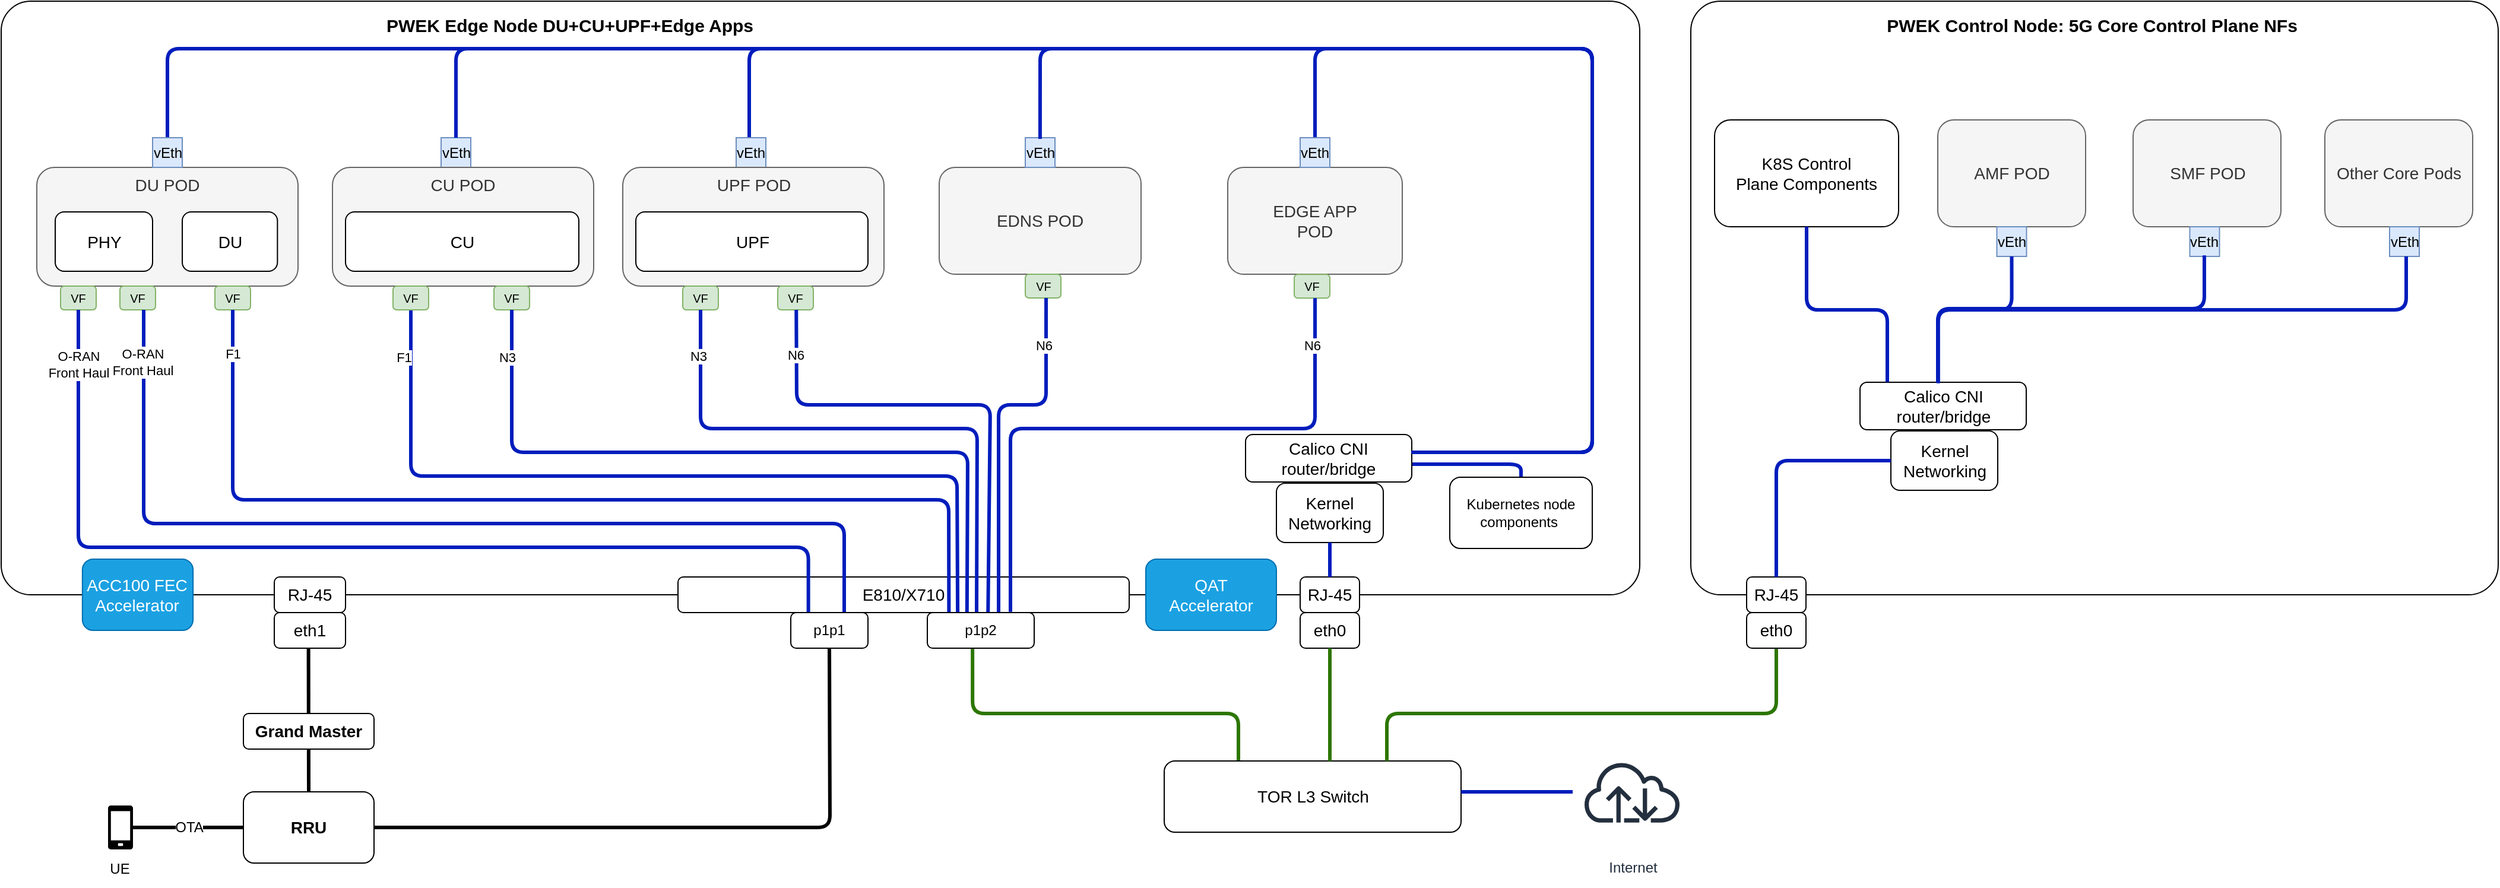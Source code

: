 <mxfile version="20.0.2" type="device"><diagram id="FZH89OPV1URuSBOvsEJ9" name="Page-1"><mxGraphModel dx="2497" dy="-251" grid="1" gridSize="10" guides="1" tooltips="1" connect="1" arrows="1" fold="1" page="0" pageScale="1" pageWidth="850" pageHeight="1100" math="0" shadow="0"><root><mxCell id="0"/><mxCell id="1" parent="0"/><mxCell id="tF18ghRwfAUilyW4hajr-1" value="" style="rounded=1;whiteSpace=wrap;html=1;verticalAlign=top;fontSize=13;arcSize=5;" parent="1" vertex="1"><mxGeometry x="-610" y="1280" width="1380" height="500" as="geometry"/></mxCell><mxCell id="V8k-NkwLHBpVEHWcrVRd-5" value="&lt;span style=&quot;font-size: 14px&quot;&gt;E810/X710&lt;/span&gt;" style="rounded=1;whiteSpace=wrap;html=1;" parent="1" vertex="1"><mxGeometry x="-40" y="1765" width="380" height="30" as="geometry"/></mxCell><mxCell id="tF18ghRwfAUilyW4hajr-2" value="PWEK Edge Node DU+CU+UPF+Edge Apps" style="text;html=1;strokeColor=none;fillColor=none;align=center;verticalAlign=middle;whiteSpace=wrap;rounded=0;fontSize=15;fontStyle=1" parent="1" vertex="1"><mxGeometry x="-296" y="1290" width="330" height="20" as="geometry"/></mxCell><mxCell id="tF18ghRwfAUilyW4hajr-3" value="&lt;span style=&quot;font-size: 14px&quot;&gt;RJ-45&lt;/span&gt;" style="rounded=1;whiteSpace=wrap;html=1;" parent="1" vertex="1"><mxGeometry x="-380" y="1765" width="60" height="30" as="geometry"/></mxCell><mxCell id="tF18ghRwfAUilyW4hajr-4" value="EDNS POD" style="rounded=1;whiteSpace=wrap;html=1;fontSize=14;fillColor=#f5f5f5;strokeColor=#666666;verticalAlign=middle;fontColor=#333333;" parent="1" vertex="1"><mxGeometry x="180" y="1420" width="170" height="90" as="geometry"/></mxCell><mxCell id="tF18ghRwfAUilyW4hajr-5" value="EDGE APP&lt;br&gt;POD" style="rounded=1;whiteSpace=wrap;html=1;fontSize=14;fillColor=#f5f5f5;strokeColor=#666666;verticalAlign=middle;fontColor=#333333;" parent="1" vertex="1"><mxGeometry x="423" y="1420" width="147" height="90" as="geometry"/></mxCell><mxCell id="tF18ghRwfAUilyW4hajr-6" value="&lt;font style=&quot;font-size: 14px&quot;&gt;&lt;span&gt;&lt;span style=&quot;font-weight: normal&quot;&gt;QAT&lt;br&gt;Accelerator&lt;/span&gt;&lt;br&gt;&lt;/span&gt;&lt;/font&gt;" style="rounded=1;whiteSpace=wrap;html=1;fillColor=#1ba1e2;strokeColor=#006EAF;fontColor=#ffffff;fontStyle=1" parent="1" vertex="1"><mxGeometry x="354" y="1750" width="110" height="60" as="geometry"/></mxCell><mxCell id="tF18ghRwfAUilyW4hajr-7" value="&lt;font style=&quot;font-size: 14px&quot;&gt;ACC100 FEC&lt;br&gt;Accelerator&lt;br&gt;&lt;/font&gt;" style="rounded=1;whiteSpace=wrap;html=1;fillColor=#1ba1e2;strokeColor=#006EAF;fontColor=#ffffff;" parent="1" vertex="1"><mxGeometry x="-541.58" y="1750" width="93.16" height="60" as="geometry"/></mxCell><mxCell id="tF18ghRwfAUilyW4hajr-8" value="&lt;font style=&quot;font-size: 14px&quot;&gt;&lt;span style=&quot;font-weight: normal&quot;&gt;Kernel Networking&lt;/span&gt;&lt;/font&gt;" style="rounded=1;whiteSpace=wrap;html=1;fontStyle=1" parent="1" vertex="1"><mxGeometry x="464" y="1686" width="90" height="50" as="geometry"/></mxCell><mxCell id="tF18ghRwfAUilyW4hajr-9" style="edgeStyle=orthogonalEdgeStyle;rounded=1;orthogonalLoop=1;jettySize=auto;html=1;entryX=0.5;entryY=1;entryDx=0;entryDy=0;endArrow=none;endFill=0;strokeWidth=3;fillColor=#0050ef;strokeColor=#001DBC;" parent="1" source="tF18ghRwfAUilyW4hajr-15" target="tF18ghRwfAUilyW4hajr-31" edge="1"><mxGeometry relative="1" as="geometry"><Array as="points"><mxPoint x="730" y="1660"/><mxPoint x="730" y="1320"/><mxPoint x="20" y="1320"/><mxPoint x="20" y="1420"/></Array></mxGeometry></mxCell><mxCell id="tF18ghRwfAUilyW4hajr-11" style="edgeStyle=orthogonalEdgeStyle;rounded=1;orthogonalLoop=1;jettySize=auto;html=1;entryX=0.5;entryY=0;entryDx=0;entryDy=0;endArrow=none;endFill=0;strokeWidth=3;fillColor=#0050ef;strokeColor=#001DBC;" parent="1" source="tF18ghRwfAUilyW4hajr-15" target="tF18ghRwfAUilyW4hajr-32" edge="1"><mxGeometry relative="1" as="geometry"><Array as="points"><mxPoint x="730" y="1660"/><mxPoint x="730" y="1320"/><mxPoint x="496" y="1320"/></Array></mxGeometry></mxCell><mxCell id="tF18ghRwfAUilyW4hajr-12" style="edgeStyle=orthogonalEdgeStyle;rounded=1;orthogonalLoop=1;jettySize=auto;html=1;entryX=0.5;entryY=0;entryDx=0;entryDy=0;endArrow=none;endFill=0;strokeWidth=3;fillColor=#0050ef;strokeColor=#001DBC;" parent="1" source="tF18ghRwfAUilyW4hajr-15" target="tF18ghRwfAUilyW4hajr-33" edge="1"><mxGeometry relative="1" as="geometry"><Array as="points"><mxPoint x="730" y="1660"/><mxPoint x="730" y="1320"/><mxPoint x="-470" y="1320"/></Array></mxGeometry></mxCell><mxCell id="tF18ghRwfAUilyW4hajr-13" style="edgeStyle=orthogonalEdgeStyle;rounded=1;orthogonalLoop=1;jettySize=auto;html=1;strokeWidth=3;endArrow=none;endFill=0;fillColor=#0050ef;strokeColor=#001DBC;entryX=0.5;entryY=0;entryDx=0;entryDy=0;" parent="1" source="tF18ghRwfAUilyW4hajr-15" target="tF18ghRwfAUilyW4hajr-35" edge="1"><mxGeometry relative="1" as="geometry"><Array as="points"><mxPoint x="670" y="1670"/></Array></mxGeometry></mxCell><mxCell id="tF18ghRwfAUilyW4hajr-15" value="&lt;font style=&quot;font-size: 14px&quot;&gt;Calico CNI&lt;br&gt;router/bridge&lt;br&gt;&lt;/font&gt;" style="rounded=1;whiteSpace=wrap;html=1;" parent="1" vertex="1"><mxGeometry x="438" y="1645" width="140" height="40" as="geometry"/></mxCell><mxCell id="tF18ghRwfAUilyW4hajr-16" value="" style="endArrow=none;html=1;strokeWidth=3;fontColor=#050505;entryX=0.5;entryY=0;entryDx=0;entryDy=0;fillColor=#a20025;strokeColor=#000000;exitX=0.48;exitY=1.007;exitDx=0;exitDy=0;exitPerimeter=0;" parent="1" source="tF18ghRwfAUilyW4hajr-55" target="tF18ghRwfAUilyW4hajr-84" edge="1"><mxGeometry width="50" height="50" relative="1" as="geometry"><mxPoint x="-171" y="2060" as="sourcePoint"/><mxPoint x="-355" y="2020" as="targetPoint"/><Array as="points"/></mxGeometry></mxCell><mxCell id="tF18ghRwfAUilyW4hajr-17" value="&lt;font style=&quot;font-size: 14px&quot;&gt;RJ-45&lt;br&gt;&lt;/font&gt;" style="rounded=1;whiteSpace=wrap;html=1;" parent="1" vertex="1"><mxGeometry x="484" y="1765" width="50" height="30" as="geometry"/></mxCell><mxCell id="tF18ghRwfAUilyW4hajr-19" style="edgeStyle=orthogonalEdgeStyle;rounded=1;orthogonalLoop=1;jettySize=auto;html=1;entryX=0.25;entryY=0;entryDx=0;entryDy=0;endArrow=none;endFill=0;strokeWidth=3;fillColor=#60a917;strokeColor=#2D7600;exitX=0.423;exitY=0.982;exitDx=0;exitDy=0;exitPerimeter=0;" parent="1" source="V8k-NkwLHBpVEHWcrVRd-10" target="tF18ghRwfAUilyW4hajr-28" edge="1"><mxGeometry relative="1" as="geometry"><Array as="points"><mxPoint x="208" y="1880"/><mxPoint x="432" y="1880"/></Array></mxGeometry></mxCell><mxCell id="tF18ghRwfAUilyW4hajr-20" value="DU POD" style="rounded=1;whiteSpace=wrap;html=1;fontSize=14;fillColor=#f5f5f5;strokeColor=#666666;verticalAlign=top;fontColor=#333333;horizontal=1;" parent="1" vertex="1"><mxGeometry x="-580" y="1420" width="220" height="100" as="geometry"/></mxCell><mxCell id="tF18ghRwfAUilyW4hajr-21" value="PHY" style="rounded=1;whiteSpace=wrap;html=1;fontSize=14;verticalAlign=middle;" parent="1" vertex="1"><mxGeometry x="-564.5" y="1457.5" width="82" height="50" as="geometry"/></mxCell><mxCell id="tF18ghRwfAUilyW4hajr-22" value="DU" style="rounded=1;whiteSpace=wrap;html=1;fontSize=14;verticalAlign=middle;" parent="1" vertex="1"><mxGeometry x="-457.5" y="1457.5" width="80.16" height="50" as="geometry"/></mxCell><mxCell id="tF18ghRwfAUilyW4hajr-23" value="&lt;font style=&quot;font-size: 10px&quot;&gt;VF&lt;/font&gt;" style="rounded=1;whiteSpace=wrap;html=1;fillColor=#d5e8d4;strokeColor=#82b366;" parent="1" vertex="1"><mxGeometry x="-430" y="1520" width="30" height="20" as="geometry"/></mxCell><mxCell id="tF18ghRwfAUilyW4hajr-24" value="&lt;font style=&quot;font-size: 10px&quot;&gt;VF&lt;/font&gt;" style="rounded=1;whiteSpace=wrap;html=1;fillColor=#d5e8d4;strokeColor=#82b366;" parent="1" vertex="1"><mxGeometry x="-510" y="1520" width="30" height="20" as="geometry"/></mxCell><mxCell id="tF18ghRwfAUilyW4hajr-25" value="" style="endArrow=none;html=1;strokeColor=#001DBC;strokeWidth=3;fontColor=#050505;entryX=0.5;entryY=1;entryDx=0;entryDy=0;fillColor=#60a917;exitX=0.202;exitY=0.019;exitDx=0;exitDy=0;exitPerimeter=0;" parent="1" source="V8k-NkwLHBpVEHWcrVRd-10" target="tF18ghRwfAUilyW4hajr-23" edge="1"><mxGeometry width="50" height="50" relative="1" as="geometry"><mxPoint x="-202" y="1810" as="sourcePoint"/><mxPoint x="-535.46" y="1528.1" as="targetPoint"/><Array as="points"><mxPoint x="188" y="1700"/><mxPoint x="-415" y="1700"/></Array></mxGeometry></mxCell><mxCell id="tF18ghRwfAUilyW4hajr-26" value="" style="endArrow=none;html=1;strokeColor=#001DBC;strokeWidth=3;fontColor=#050505;entryX=0.5;entryY=1;entryDx=0;entryDy=0;fillColor=#60a917;exitX=0.284;exitY=0.077;exitDx=0;exitDy=0;exitPerimeter=0;" parent="1" source="V8k-NkwLHBpVEHWcrVRd-10" target="tF18ghRwfAUilyW4hajr-39" edge="1"><mxGeometry width="50" height="50" relative="1" as="geometry"><mxPoint x="-190" y="1810" as="sourcePoint"/><mxPoint x="-258.5" y="1540" as="targetPoint"/><Array as="points"><mxPoint x="195" y="1680"/><mxPoint x="-265" y="1680"/><mxPoint x="-265" y="1620"/></Array></mxGeometry></mxCell><mxCell id="tF18ghRwfAUilyW4hajr-27" value="F1" style="edgeLabel;html=1;align=center;verticalAlign=middle;resizable=0;points=[];" parent="tF18ghRwfAUilyW4hajr-26" vertex="1" connectable="0"><mxGeometry x="0.041" y="1" relative="1" as="geometry"><mxPoint x="-210" y="-101" as="offset"/></mxGeometry></mxCell><mxCell id="tF18ghRwfAUilyW4hajr-28" value="&lt;span style=&quot;font-size: 14px&quot;&gt;TOR L3 Switch&lt;/span&gt;" style="rounded=1;whiteSpace=wrap;html=1;" parent="1" vertex="1"><mxGeometry x="369.5" y="1920" width="250" height="60" as="geometry"/></mxCell><mxCell id="tF18ghRwfAUilyW4hajr-29" value="&lt;font style=&quot;font-size: 10px&quot;&gt;VF&lt;/font&gt;" style="rounded=1;whiteSpace=wrap;html=1;fillColor=#d5e8d4;strokeColor=#82b366;" parent="1" vertex="1"><mxGeometry x="-560" y="1520" width="30" height="20" as="geometry"/></mxCell><mxCell id="tF18ghRwfAUilyW4hajr-30" value="vEth" style="whiteSpace=wrap;html=1;aspect=fixed;fillColor=#dae8fc;strokeColor=#6c8ebf;" parent="1" vertex="1"><mxGeometry x="-239.5" y="1395" width="25" height="25" as="geometry"/></mxCell><mxCell id="tF18ghRwfAUilyW4hajr-31" value="vEth" style="whiteSpace=wrap;html=1;aspect=fixed;fillColor=#dae8fc;strokeColor=#6c8ebf;" parent="1" vertex="1"><mxGeometry x="9" y="1395" width="25" height="25" as="geometry"/></mxCell><mxCell id="tF18ghRwfAUilyW4hajr-32" value="vEth" style="whiteSpace=wrap;html=1;aspect=fixed;fillColor=#dae8fc;strokeColor=#6c8ebf;" parent="1" vertex="1"><mxGeometry x="484" y="1395" width="25" height="25" as="geometry"/></mxCell><mxCell id="tF18ghRwfAUilyW4hajr-33" value="vEth" style="whiteSpace=wrap;html=1;aspect=fixed;fillColor=#dae8fc;strokeColor=#6c8ebf;" parent="1" vertex="1"><mxGeometry x="-482.5" y="1395" width="25" height="25" as="geometry"/></mxCell><mxCell id="tF18ghRwfAUilyW4hajr-35" value="Kubernetes node components&amp;nbsp;" style="rounded=1;whiteSpace=wrap;html=1;" parent="1" vertex="1"><mxGeometry x="610" y="1681" width="120" height="60" as="geometry"/></mxCell><mxCell id="tF18ghRwfAUilyW4hajr-36" style="edgeStyle=orthogonalEdgeStyle;rounded=1;orthogonalLoop=1;jettySize=auto;html=1;endArrow=none;endFill=0;strokeWidth=3;fillColor=#0050ef;strokeColor=#001DBC;exitX=0.5;exitY=0;exitDx=0;exitDy=0;" parent="1" source="tF18ghRwfAUilyW4hajr-30" edge="1"><mxGeometry relative="1" as="geometry"><mxPoint x="-93" y="1520" as="sourcePoint"/><mxPoint x="730" y="1350" as="targetPoint"/><Array as="points"><mxPoint x="-227" y="1320"/><mxPoint x="730" y="1320"/></Array></mxGeometry></mxCell><mxCell id="tF18ghRwfAUilyW4hajr-37" value="CU POD" style="rounded=1;whiteSpace=wrap;html=1;fontSize=14;fillColor=#f5f5f5;strokeColor=#666666;verticalAlign=top;fontColor=#333333;horizontal=1;" parent="1" vertex="1"><mxGeometry x="-331" y="1420" width="220" height="100" as="geometry"/></mxCell><mxCell id="tF18ghRwfAUilyW4hajr-38" value="CU" style="rounded=1;whiteSpace=wrap;html=1;fontSize=14;verticalAlign=middle;" parent="1" vertex="1"><mxGeometry x="-320" y="1457.5" width="196.5" height="50" as="geometry"/></mxCell><mxCell id="tF18ghRwfAUilyW4hajr-39" value="&lt;font style=&quot;font-size: 10px&quot;&gt;VF&lt;/font&gt;" style="rounded=1;whiteSpace=wrap;html=1;fillColor=#d5e8d4;strokeColor=#82b366;" parent="1" vertex="1"><mxGeometry x="-280" y="1520" width="30" height="20" as="geometry"/></mxCell><mxCell id="tF18ghRwfAUilyW4hajr-40" value="&lt;font style=&quot;font-size: 10px&quot;&gt;VF&lt;/font&gt;" style="rounded=1;whiteSpace=wrap;html=1;fillColor=#d5e8d4;strokeColor=#82b366;" parent="1" vertex="1"><mxGeometry x="-195" y="1520" width="30" height="20" as="geometry"/></mxCell><mxCell id="tF18ghRwfAUilyW4hajr-41" value="" style="endArrow=none;html=1;strokeColor=#001DBC;strokeWidth=3;fontColor=#050505;entryX=0.5;entryY=1;entryDx=0;entryDy=0;fillColor=#60a917;exitX=0.371;exitY=0.07;exitDx=0;exitDy=0;exitPerimeter=0;" parent="1" source="V8k-NkwLHBpVEHWcrVRd-10" target="tF18ghRwfAUilyW4hajr-40" edge="1"><mxGeometry width="50" height="50" relative="1" as="geometry"><mxPoint x="-170" y="1810" as="sourcePoint"/><mxPoint x="-203.5" y="1540" as="targetPoint"/><Array as="points"><mxPoint x="204" y="1660"/><mxPoint x="-180" y="1660"/></Array></mxGeometry></mxCell><mxCell id="tF18ghRwfAUilyW4hajr-42" value="N3" style="edgeLabel;html=1;align=center;verticalAlign=middle;resizable=0;points=[];" parent="tF18ghRwfAUilyW4hajr-41" vertex="1" connectable="0"><mxGeometry x="0.558" y="2" relative="1" as="geometry"><mxPoint x="-26" y="-82" as="offset"/></mxGeometry></mxCell><mxCell id="tF18ghRwfAUilyW4hajr-43" value="UPF POD" style="rounded=1;whiteSpace=wrap;html=1;fontSize=14;fillColor=#f5f5f5;strokeColor=#666666;verticalAlign=top;fontColor=#333333;horizontal=1;" parent="1" vertex="1"><mxGeometry x="-86.5" y="1420" width="220" height="100" as="geometry"/></mxCell><mxCell id="tF18ghRwfAUilyW4hajr-44" value="UPF" style="rounded=1;whiteSpace=wrap;html=1;fontSize=14;verticalAlign=middle;" parent="1" vertex="1"><mxGeometry x="-75.5" y="1457.5" width="195.5" height="50" as="geometry"/></mxCell><mxCell id="tF18ghRwfAUilyW4hajr-45" value="&lt;font style=&quot;font-size: 10px&quot;&gt;VF&lt;/font&gt;" style="rounded=1;whiteSpace=wrap;html=1;fillColor=#d5e8d4;strokeColor=#82b366;" parent="1" vertex="1"><mxGeometry x="-36" y="1520" width="30" height="20" as="geometry"/></mxCell><mxCell id="tF18ghRwfAUilyW4hajr-46" value="&lt;font style=&quot;font-size: 10px&quot;&gt;VF&lt;/font&gt;" style="rounded=1;whiteSpace=wrap;html=1;fillColor=#d5e8d4;strokeColor=#82b366;" parent="1" vertex="1"><mxGeometry x="44" y="1520" width="30" height="20" as="geometry"/></mxCell><mxCell id="tF18ghRwfAUilyW4hajr-47" value="vEth" style="whiteSpace=wrap;html=1;aspect=fixed;fillColor=#dae8fc;strokeColor=#6c8ebf;" parent="1" vertex="1"><mxGeometry x="252.5" y="1395" width="25" height="25" as="geometry"/></mxCell><mxCell id="tF18ghRwfAUilyW4hajr-48" style="edgeStyle=orthogonalEdgeStyle;rounded=1;orthogonalLoop=1;jettySize=auto;html=1;endArrow=none;endFill=0;strokeWidth=3;fillColor=#0050ef;strokeColor=#001DBC;" parent="1" edge="1"><mxGeometry relative="1" as="geometry"><Array as="points"><mxPoint x="578" y="1660"/><mxPoint x="730" y="1660"/><mxPoint x="730" y="1320"/><mxPoint x="265" y="1320"/></Array><mxPoint x="580" y="1660" as="sourcePoint"/><mxPoint x="264.96" y="1395.96" as="targetPoint"/></mxGeometry></mxCell><mxCell id="tF18ghRwfAUilyW4hajr-49" value="" style="endArrow=none;html=1;strokeColor=#001DBC;strokeWidth=3;fontColor=#050505;entryX=0.5;entryY=1;entryDx=0;entryDy=0;fillColor=#60a917;exitX=0.461;exitY=0.022;exitDx=0;exitDy=0;exitPerimeter=0;" parent="1" source="V8k-NkwLHBpVEHWcrVRd-10" target="tF18ghRwfAUilyW4hajr-45" edge="1"><mxGeometry width="50" height="50" relative="1" as="geometry"><mxPoint x="-150" y="1810" as="sourcePoint"/><mxPoint x="-175" y="1550" as="targetPoint"/><Array as="points"><mxPoint x="212" y="1640"/><mxPoint x="-21" y="1640"/></Array></mxGeometry></mxCell><mxCell id="tF18ghRwfAUilyW4hajr-50" value="N3" style="edgeLabel;html=1;align=center;verticalAlign=middle;resizable=0;points=[];" parent="tF18ghRwfAUilyW4hajr-49" vertex="1" connectable="0"><mxGeometry x="0.754" y="2" relative="1" as="geometry"><mxPoint y="-21" as="offset"/></mxGeometry></mxCell><mxCell id="tF18ghRwfAUilyW4hajr-51" value="" style="endArrow=none;html=1;strokeColor=#001DBC;strokeWidth=3;fontColor=#050505;entryX=0.5;entryY=1;entryDx=0;entryDy=0;fillColor=#60a917;exitX=0.568;exitY=0.03;exitDx=0;exitDy=0;exitPerimeter=0;" parent="1" source="V8k-NkwLHBpVEHWcrVRd-10" edge="1"><mxGeometry width="50" height="50" relative="1" as="geometry"><mxPoint x="-150" y="1810" as="sourcePoint"/><mxPoint x="59.63" y="1540" as="targetPoint"/><Array as="points"><mxPoint x="223" y="1620"/><mxPoint x="60" y="1620"/></Array></mxGeometry></mxCell><mxCell id="tF18ghRwfAUilyW4hajr-52" value="N6" style="edgeLabel;html=1;align=center;verticalAlign=middle;resizable=0;points=[];" parent="tF18ghRwfAUilyW4hajr-51" vertex="1" connectable="0"><mxGeometry x="0.732" y="-2" relative="1" as="geometry"><mxPoint x="-3" y="-18" as="offset"/></mxGeometry></mxCell><mxCell id="tF18ghRwfAUilyW4hajr-55" value="&lt;font style=&quot;font-size: 14px;&quot;&gt;eth1&lt;/font&gt;" style="rounded=1;whiteSpace=wrap;html=1;" parent="1" vertex="1"><mxGeometry x="-380" y="1795" width="60" height="30" as="geometry"/></mxCell><mxCell id="tF18ghRwfAUilyW4hajr-57" style="edgeStyle=orthogonalEdgeStyle;rounded=1;orthogonalLoop=1;jettySize=auto;html=1;entryX=0.228;entryY=0.021;entryDx=0;entryDy=0;endArrow=none;endFill=0;strokeWidth=3;fillColor=#0050ef;strokeColor=#001DBC;exitX=0.5;exitY=1;exitDx=0;exitDy=0;entryPerimeter=0;" parent="1" source="tF18ghRwfAUilyW4hajr-29" target="V8k-NkwLHBpVEHWcrVRd-9" edge="1"><mxGeometry relative="1" as="geometry"><mxPoint x="-526.947" y="1690" as="sourcePoint"/><mxPoint x="-412.99" y="1770" as="targetPoint"/><Array as="points"><mxPoint x="-545" y="1740"/><mxPoint x="70" y="1740"/></Array></mxGeometry></mxCell><mxCell id="tF18ghRwfAUilyW4hajr-58" value="O-RAN&lt;br&gt;Front Haul" style="edgeLabel;html=1;align=center;verticalAlign=middle;resizable=0;points=[];" parent="tF18ghRwfAUilyW4hajr-57" vertex="1" connectable="0"><mxGeometry x="-0.709" y="-2" relative="1" as="geometry"><mxPoint x="2" y="-81" as="offset"/></mxGeometry></mxCell><mxCell id="tF18ghRwfAUilyW4hajr-59" style="edgeStyle=orthogonalEdgeStyle;rounded=1;orthogonalLoop=1;jettySize=auto;html=1;entryX=0.699;entryY=0.037;entryDx=0;entryDy=0;endArrow=none;endFill=0;strokeWidth=3;fillColor=#0050ef;strokeColor=#001DBC;entryPerimeter=0;" parent="1" target="V8k-NkwLHBpVEHWcrVRd-9" edge="1"><mxGeometry relative="1" as="geometry"><mxPoint x="-490" y="1540" as="sourcePoint"/><mxPoint x="-335" y="1810" as="targetPoint"/><Array as="points"><mxPoint x="-490" y="1720"/><mxPoint x="100" y="1720"/><mxPoint x="100" y="1796"/></Array></mxGeometry></mxCell><mxCell id="tF18ghRwfAUilyW4hajr-60" value="O-RAN&lt;br&gt;Front Haul" style="edgeLabel;html=1;align=center;verticalAlign=middle;resizable=0;points=[];" parent="tF18ghRwfAUilyW4hajr-59" vertex="1" connectable="0"><mxGeometry x="-0.585" y="-2" relative="1" as="geometry"><mxPoint x="1" y="-132" as="offset"/></mxGeometry></mxCell><mxCell id="tF18ghRwfAUilyW4hajr-61" value="Internet" style="outlineConnect=0;fontColor=#232F3E;gradientColor=none;strokeColor=#232F3E;fillColor=#ffffff;dashed=0;verticalLabelPosition=bottom;verticalAlign=top;align=center;html=1;fontSize=12;fontStyle=0;aspect=fixed;shape=mxgraph.aws4.resourceIcon;resIcon=mxgraph.aws4.internet;sketch=0;" parent="1" vertex="1"><mxGeometry x="713.5" y="1896" width="100" height="100" as="geometry"/></mxCell><mxCell id="tF18ghRwfAUilyW4hajr-62" value="" style="edgeStyle=orthogonalEdgeStyle;rounded=1;orthogonalLoop=1;jettySize=auto;html=1;endArrow=none;endFill=0;strokeWidth=3;fillColor=#0050ef;strokeColor=#001DBC;" parent="1" source="tF18ghRwfAUilyW4hajr-28" target="tF18ghRwfAUilyW4hajr-61" edge="1"><mxGeometry relative="1" as="geometry"><mxPoint x="619.5" y="1950" as="sourcePoint"/><mxPoint x="863.5" y="1950" as="targetPoint"/><Array as="points"><mxPoint x="633.5" y="1946"/><mxPoint x="633.5" y="1946"/></Array></mxGeometry></mxCell><mxCell id="tF18ghRwfAUilyW4hajr-66" value="" style="rounded=1;whiteSpace=wrap;html=1;verticalAlign=top;fontSize=13;arcSize=5;" parent="1" vertex="1"><mxGeometry x="813" y="1280" width="680" height="500" as="geometry"/></mxCell><mxCell id="tF18ghRwfAUilyW4hajr-67" value="PWEK Control Node: 5G Core Control Plane NFs" style="text;html=1;strokeColor=none;fillColor=none;align=center;verticalAlign=middle;whiteSpace=wrap;rounded=0;fontSize=15;fontStyle=1" parent="1" vertex="1"><mxGeometry x="962.5" y="1290" width="376" height="20" as="geometry"/></mxCell><mxCell id="tF18ghRwfAUilyW4hajr-68" value="AMF POD" style="rounded=1;whiteSpace=wrap;html=1;fontSize=14;fillColor=#f5f5f5;strokeColor=#666666;verticalAlign=middle;fontColor=#333333;" parent="1" vertex="1"><mxGeometry x="1021" y="1380" width="124.5" height="90" as="geometry"/></mxCell><mxCell id="tF18ghRwfAUilyW4hajr-70" value="&lt;font style=&quot;font-size: 14px&quot;&gt;&lt;span style=&quot;font-weight: normal&quot;&gt;Kernel Networking&lt;/span&gt;&lt;/font&gt;" style="rounded=1;whiteSpace=wrap;html=1;fontStyle=1" parent="1" vertex="1"><mxGeometry x="981.5" y="1642" width="90" height="50" as="geometry"/></mxCell><mxCell id="tF18ghRwfAUilyW4hajr-71" value="&lt;font style=&quot;font-size: 14px&quot;&gt;Calico CNI&lt;br&gt;router/bridge&lt;br&gt;&lt;/font&gt;" style="rounded=1;whiteSpace=wrap;html=1;" parent="1" vertex="1"><mxGeometry x="955.5" y="1601" width="140" height="40" as="geometry"/></mxCell><mxCell id="tF18ghRwfAUilyW4hajr-72" value="&lt;font style=&quot;font-size: 14px&quot;&gt;RJ-45&lt;br&gt;&lt;/font&gt;" style="rounded=1;whiteSpace=wrap;html=1;" parent="1" vertex="1"><mxGeometry x="860" y="1765" width="50" height="30" as="geometry"/></mxCell><mxCell id="tF18ghRwfAUilyW4hajr-73" value="K8S Control &lt;br&gt;Plane Components" style="rounded=1;whiteSpace=wrap;html=1;fontSize=14;verticalAlign=middle;" parent="1" vertex="1"><mxGeometry x="833" y="1380" width="155" height="90" as="geometry"/></mxCell><mxCell id="tF18ghRwfAUilyW4hajr-74" value="vEth" style="whiteSpace=wrap;html=1;aspect=fixed;fillColor=#dae8fc;strokeColor=#6c8ebf;" parent="1" vertex="1"><mxGeometry x="1070.75" y="1470" width="25" height="25" as="geometry"/></mxCell><mxCell id="tF18ghRwfAUilyW4hajr-76" value="SMF POD" style="rounded=1;whiteSpace=wrap;html=1;fontSize=14;fillColor=#f5f5f5;strokeColor=#666666;verticalAlign=middle;fontColor=#333333;" parent="1" vertex="1"><mxGeometry x="1185.5" y="1380" width="124.5" height="90" as="geometry"/></mxCell><mxCell id="tF18ghRwfAUilyW4hajr-77" value="Other Core Pods" style="rounded=1;whiteSpace=wrap;html=1;fontSize=14;fillColor=#f5f5f5;strokeColor=#666666;verticalAlign=middle;fontColor=#333333;" parent="1" vertex="1"><mxGeometry x="1347" y="1380" width="124.5" height="90" as="geometry"/></mxCell><mxCell id="tF18ghRwfAUilyW4hajr-78" value="vEth" style="whiteSpace=wrap;html=1;aspect=fixed;fillColor=#dae8fc;strokeColor=#6c8ebf;" parent="1" vertex="1"><mxGeometry x="1233.25" y="1470" width="25" height="25" as="geometry"/></mxCell><mxCell id="tF18ghRwfAUilyW4hajr-79" value="vEth" style="whiteSpace=wrap;html=1;aspect=fixed;fillColor=#dae8fc;strokeColor=#6c8ebf;" parent="1" vertex="1"><mxGeometry x="1401.5" y="1470" width="25" height="25" as="geometry"/></mxCell><mxCell id="tF18ghRwfAUilyW4hajr-80" style="edgeStyle=orthogonalEdgeStyle;rounded=1;orthogonalLoop=1;jettySize=auto;html=1;strokeWidth=3;endArrow=none;endFill=0;fillColor=#0050ef;strokeColor=#001DBC;entryX=0.167;entryY=-0.004;entryDx=0;entryDy=0;exitX=0.5;exitY=1;exitDx=0;exitDy=0;entryPerimeter=0;" parent="1" source="tF18ghRwfAUilyW4hajr-73" target="tF18ghRwfAUilyW4hajr-71" edge="1"><mxGeometry relative="1" as="geometry"><Array as="points"><mxPoint x="910.5" y="1540"/><mxPoint x="978.5" y="1540"/><mxPoint x="978.5" y="1600"/></Array><mxPoint x="864.5" y="1570" as="sourcePoint"/><mxPoint x="956.5" y="1580" as="targetPoint"/></mxGeometry></mxCell><mxCell id="tF18ghRwfAUilyW4hajr-81" style="edgeStyle=orthogonalEdgeStyle;rounded=1;orthogonalLoop=1;jettySize=auto;html=1;strokeWidth=3;endArrow=none;endFill=0;fillColor=#0050ef;strokeColor=#001DBC;entryX=0.471;entryY=0.021;entryDx=0;entryDy=0;exitX=0.5;exitY=1;exitDx=0;exitDy=0;entryPerimeter=0;" parent="1" source="tF18ghRwfAUilyW4hajr-74" target="tF18ghRwfAUilyW4hajr-71" edge="1"><mxGeometry relative="1" as="geometry"><Array as="points"><mxPoint x="1083.5" y="1540"/><mxPoint x="1021.5" y="1540"/></Array><mxPoint x="591.5" y="1650" as="sourcePoint"/><mxPoint x="683.5" y="1660" as="targetPoint"/></mxGeometry></mxCell><mxCell id="tF18ghRwfAUilyW4hajr-82" style="edgeStyle=orthogonalEdgeStyle;rounded=1;orthogonalLoop=1;jettySize=auto;html=1;strokeWidth=3;endArrow=none;endFill=0;fillColor=#0050ef;strokeColor=#001DBC;entryX=0.471;entryY=0.021;entryDx=0;entryDy=0;entryPerimeter=0;" parent="1" edge="1"><mxGeometry relative="1" as="geometry"><Array as="points"><mxPoint x="1245.5" y="1539"/><mxPoint x="1021.5" y="1539"/></Array><mxPoint x="1245.5" y="1494.16" as="sourcePoint"/><mxPoint x="1021.04" y="1600" as="targetPoint"/></mxGeometry></mxCell><mxCell id="tF18ghRwfAUilyW4hajr-83" style="edgeStyle=orthogonalEdgeStyle;rounded=1;orthogonalLoop=1;jettySize=auto;html=1;strokeWidth=3;endArrow=none;endFill=0;fillColor=#0050ef;strokeColor=#001DBC;entryX=0.471;entryY=0.021;entryDx=0;entryDy=0;entryPerimeter=0;" parent="1" edge="1"><mxGeometry relative="1" as="geometry"><Array as="points"><mxPoint x="1415.5" y="1495"/><mxPoint x="1415.5" y="1540"/><mxPoint x="1021.5" y="1540"/></Array><mxPoint x="1415.5" y="1495" as="sourcePoint"/><mxPoint x="1021.04" y="1600.84" as="targetPoint"/></mxGeometry></mxCell><mxCell id="tF18ghRwfAUilyW4hajr-84" value="&lt;font style=&quot;font-size: 14px&quot;&gt;&lt;b&gt;RRU&lt;br&gt;&lt;/b&gt;&lt;/font&gt;" style="rounded=1;whiteSpace=wrap;html=1;" parent="1" vertex="1"><mxGeometry x="-406" y="1946" width="110" height="60" as="geometry"/></mxCell><mxCell id="tF18ghRwfAUilyW4hajr-85" value="&lt;font style=&quot;font-size: 14px&quot;&gt;&lt;b&gt;Grand Master&lt;br&gt;&lt;/b&gt;&lt;/font&gt;" style="rounded=1;whiteSpace=wrap;html=1;" parent="1" vertex="1"><mxGeometry x="-406" y="1880" width="110" height="30" as="geometry"/></mxCell><mxCell id="tF18ghRwfAUilyW4hajr-86" value="" style="endArrow=none;html=1;strokeWidth=3;fontColor=#050505;entryX=1;entryY=0.5;entryDx=0;entryDy=0;fillColor=#a20025;strokeColor=#000000;exitX=0.5;exitY=1;exitDx=0;exitDy=0;" parent="1" source="V8k-NkwLHBpVEHWcrVRd-9" target="tF18ghRwfAUilyW4hajr-84" edge="1"><mxGeometry width="50" height="50" relative="1" as="geometry"><mxPoint x="-343.8" y="1846.71" as="sourcePoint"/><mxPoint x="-345" y="1996.5" as="targetPoint"/><Array as="points"><mxPoint x="88" y="1976"/></Array></mxGeometry></mxCell><mxCell id="tF18ghRwfAUilyW4hajr-87" value="&lt;font style=&quot;font-size: 12px&quot;&gt;OTA&lt;/font&gt;" style="edgeStyle=orthogonalEdgeStyle;rounded=0;orthogonalLoop=1;jettySize=auto;html=1;entryX=0;entryY=0.5;entryDx=0;entryDy=0;endArrow=none;endFill=0;strokeWidth=3;" parent="1" source="tF18ghRwfAUilyW4hajr-88" target="tF18ghRwfAUilyW4hajr-84" edge="1"><mxGeometry relative="1" as="geometry"/></mxCell><mxCell id="tF18ghRwfAUilyW4hajr-88" value="" style="sketch=0;pointerEvents=1;shadow=0;dashed=0;html=1;strokeColor=none;fillColor=#000000;labelPosition=center;verticalLabelPosition=bottom;verticalAlign=top;outlineConnect=0;align=center;shape=mxgraph.office.devices.cell_phone_generic;" parent="1" vertex="1"><mxGeometry x="-520" y="1957.5" width="21" height="37" as="geometry"/></mxCell><mxCell id="tF18ghRwfAUilyW4hajr-89" value="UE" style="text;html=1;strokeColor=none;fillColor=none;align=center;verticalAlign=middle;whiteSpace=wrap;rounded=0;" parent="1" vertex="1"><mxGeometry x="-540" y="1996" width="60" height="30" as="geometry"/></mxCell><mxCell id="tF18ghRwfAUilyW4hajr-91" value="" style="endArrow=none;html=1;strokeWidth=3;fontColor=#050505;fillColor=#a20025;strokeColor=#2D7600;exitX=0.5;exitY=1;exitDx=0;exitDy=0;entryX=0.75;entryY=0;entryDx=0;entryDy=0;" parent="1" source="V8k-NkwLHBpVEHWcrVRd-3" target="tF18ghRwfAUilyW4hajr-28" edge="1"><mxGeometry width="50" height="50" relative="1" as="geometry"><mxPoint x="1095.25" y="1780.0" as="sourcePoint"/><mxPoint x="486" y="1920" as="targetPoint"/><Array as="points"><mxPoint x="885" y="1880"/><mxPoint x="557" y="1880"/></Array></mxGeometry></mxCell><mxCell id="tF18ghRwfAUilyW4hajr-100" style="edgeStyle=orthogonalEdgeStyle;rounded=1;orthogonalLoop=1;jettySize=auto;html=1;strokeWidth=3;startArrow=none;endArrow=none;endFill=0;entryX=0.5;entryY=0;entryDx=0;entryDy=0;strokeColor=#001DBC;exitX=0.5;exitY=1;exitDx=0;exitDy=0;" parent="1" source="tF18ghRwfAUilyW4hajr-8" target="tF18ghRwfAUilyW4hajr-17" edge="1"><mxGeometry relative="1" as="geometry"><Array as="points"/><mxPoint x="509" y="1740" as="sourcePoint"/><mxPoint x="-140.0" y="1820" as="targetPoint"/></mxGeometry></mxCell><mxCell id="tF18ghRwfAUilyW4hajr-101" style="edgeStyle=orthogonalEdgeStyle;rounded=1;orthogonalLoop=1;jettySize=auto;html=1;strokeWidth=3;startArrow=none;endArrow=none;endFill=0;exitX=0;exitY=0.5;exitDx=0;exitDy=0;entryX=0.5;entryY=0;entryDx=0;entryDy=0;strokeColor=#001DBC;" parent="1" source="tF18ghRwfAUilyW4hajr-70" target="tF18ghRwfAUilyW4hajr-72" edge="1"><mxGeometry relative="1" as="geometry"><Array as="points"><mxPoint x="885" y="1667"/></Array><mxPoint x="519" y="1701" as="sourcePoint"/><mxPoint x="519" y="1760" as="targetPoint"/></mxGeometry></mxCell><mxCell id="V8k-NkwLHBpVEHWcrVRd-1" value="&lt;font style=&quot;font-size: 14px&quot;&gt;eth0&lt;br&gt;&lt;/font&gt;" style="rounded=1;whiteSpace=wrap;html=1;" parent="1" vertex="1"><mxGeometry x="484" y="1795" width="50" height="30" as="geometry"/></mxCell><mxCell id="V8k-NkwLHBpVEHWcrVRd-3" value="&lt;font style=&quot;font-size: 14px&quot;&gt;eth0&lt;br&gt;&lt;/font&gt;" style="rounded=1;whiteSpace=wrap;html=1;" parent="1" vertex="1"><mxGeometry x="860" y="1795" width="50" height="30" as="geometry"/></mxCell><mxCell id="V8k-NkwLHBpVEHWcrVRd-9" value="p1p1" style="rounded=1;whiteSpace=wrap;html=1;" parent="1" vertex="1"><mxGeometry x="55" y="1795" width="65" height="30" as="geometry"/></mxCell><mxCell id="RYrVVeJnlV96cttpouGc-2" value="F1" style="edgeLabel;html=1;align=center;verticalAlign=middle;resizable=0;points=[];" parent="1" vertex="1" connectable="0"><mxGeometry x="-254.994" y="1590.0" as="geometry"><mxPoint x="-160" y="-13" as="offset"/></mxGeometry></mxCell><mxCell id="5Fd_HrSIYq0cxX82jVue-8" value="&lt;font style=&quot;font-size: 10px&quot;&gt;VF&lt;/font&gt;" style="rounded=1;whiteSpace=wrap;html=1;fillColor=#d5e8d4;strokeColor=#82b366;" parent="1" vertex="1"><mxGeometry x="252.5" y="1510" width="30" height="20" as="geometry"/></mxCell><mxCell id="5Fd_HrSIYq0cxX82jVue-9" style="edgeStyle=orthogonalEdgeStyle;rounded=1;orthogonalLoop=1;jettySize=auto;html=1;endArrow=none;endFill=0;strokeWidth=3;fillColor=#0050ef;strokeColor=#001DBC;entryX=0.671;entryY=-0.004;entryDx=0;entryDy=0;entryPerimeter=0;" parent="1" target="V8k-NkwLHBpVEHWcrVRd-10" edge="1"><mxGeometry relative="1" as="geometry"><mxPoint x="270.02" y="1530" as="sourcePoint"/><mxPoint x="290" y="1830" as="targetPoint"/><Array as="points"><mxPoint x="270" y="1620"/><mxPoint x="230" y="1620"/><mxPoint x="230" y="1795"/></Array></mxGeometry></mxCell><mxCell id="5Fd_HrSIYq0cxX82jVue-11" value="N6" style="edgeLabel;html=1;align=center;verticalAlign=middle;resizable=0;points=[];" parent="1" vertex="1" connectable="0"><mxGeometry x="267.5" y="1569.999" as="geometry"/></mxCell><mxCell id="5Fd_HrSIYq0cxX82jVue-12" value="&lt;font style=&quot;font-size: 10px&quot;&gt;VF&lt;/font&gt;" style="rounded=1;whiteSpace=wrap;html=1;fillColor=#d5e8d4;strokeColor=#82b366;" parent="1" vertex="1"><mxGeometry x="479" y="1510.17" width="30" height="20" as="geometry"/></mxCell><mxCell id="5Fd_HrSIYq0cxX82jVue-13" style="edgeStyle=orthogonalEdgeStyle;rounded=1;orthogonalLoop=1;jettySize=auto;html=1;endArrow=none;endFill=0;strokeWidth=3;fillColor=#0050ef;strokeColor=#001DBC;entryX=0.782;entryY=-0.019;entryDx=0;entryDy=0;entryPerimeter=0;" parent="1" target="V8k-NkwLHBpVEHWcrVRd-10" edge="1"><mxGeometry relative="1" as="geometry"><mxPoint x="496.52" y="1530.17" as="sourcePoint"/><mxPoint x="230" y="1800" as="targetPoint"/><Array as="points"><mxPoint x="496" y="1640"/><mxPoint x="240" y="1640"/><mxPoint x="240" y="1794"/></Array></mxGeometry></mxCell><mxCell id="5Fd_HrSIYq0cxX82jVue-15" value="N6" style="edgeLabel;html=1;align=center;verticalAlign=middle;resizable=0;points=[];" parent="1" vertex="1" connectable="0"><mxGeometry x="494" y="1570.169" as="geometry"/></mxCell><mxCell id="5Fd_HrSIYq0cxX82jVue-16" value="" style="endArrow=none;html=1;strokeWidth=3;fontColor=#050505;fillColor=#a20025;strokeColor=#2D7600;exitX=0.5;exitY=1;exitDx=0;exitDy=0;" parent="1" source="V8k-NkwLHBpVEHWcrVRd-1" edge="1"><mxGeometry width="50" height="50" relative="1" as="geometry"><mxPoint x="895" y="1835" as="sourcePoint"/><mxPoint x="509" y="1920" as="targetPoint"/><Array as="points"/></mxGeometry></mxCell><mxCell id="V8k-NkwLHBpVEHWcrVRd-10" value="p1p2" style="rounded=1;whiteSpace=wrap;html=1;" parent="1" vertex="1"><mxGeometry x="170" y="1795" width="90" height="30" as="geometry"/></mxCell></root></mxGraphModel></diagram></mxfile>